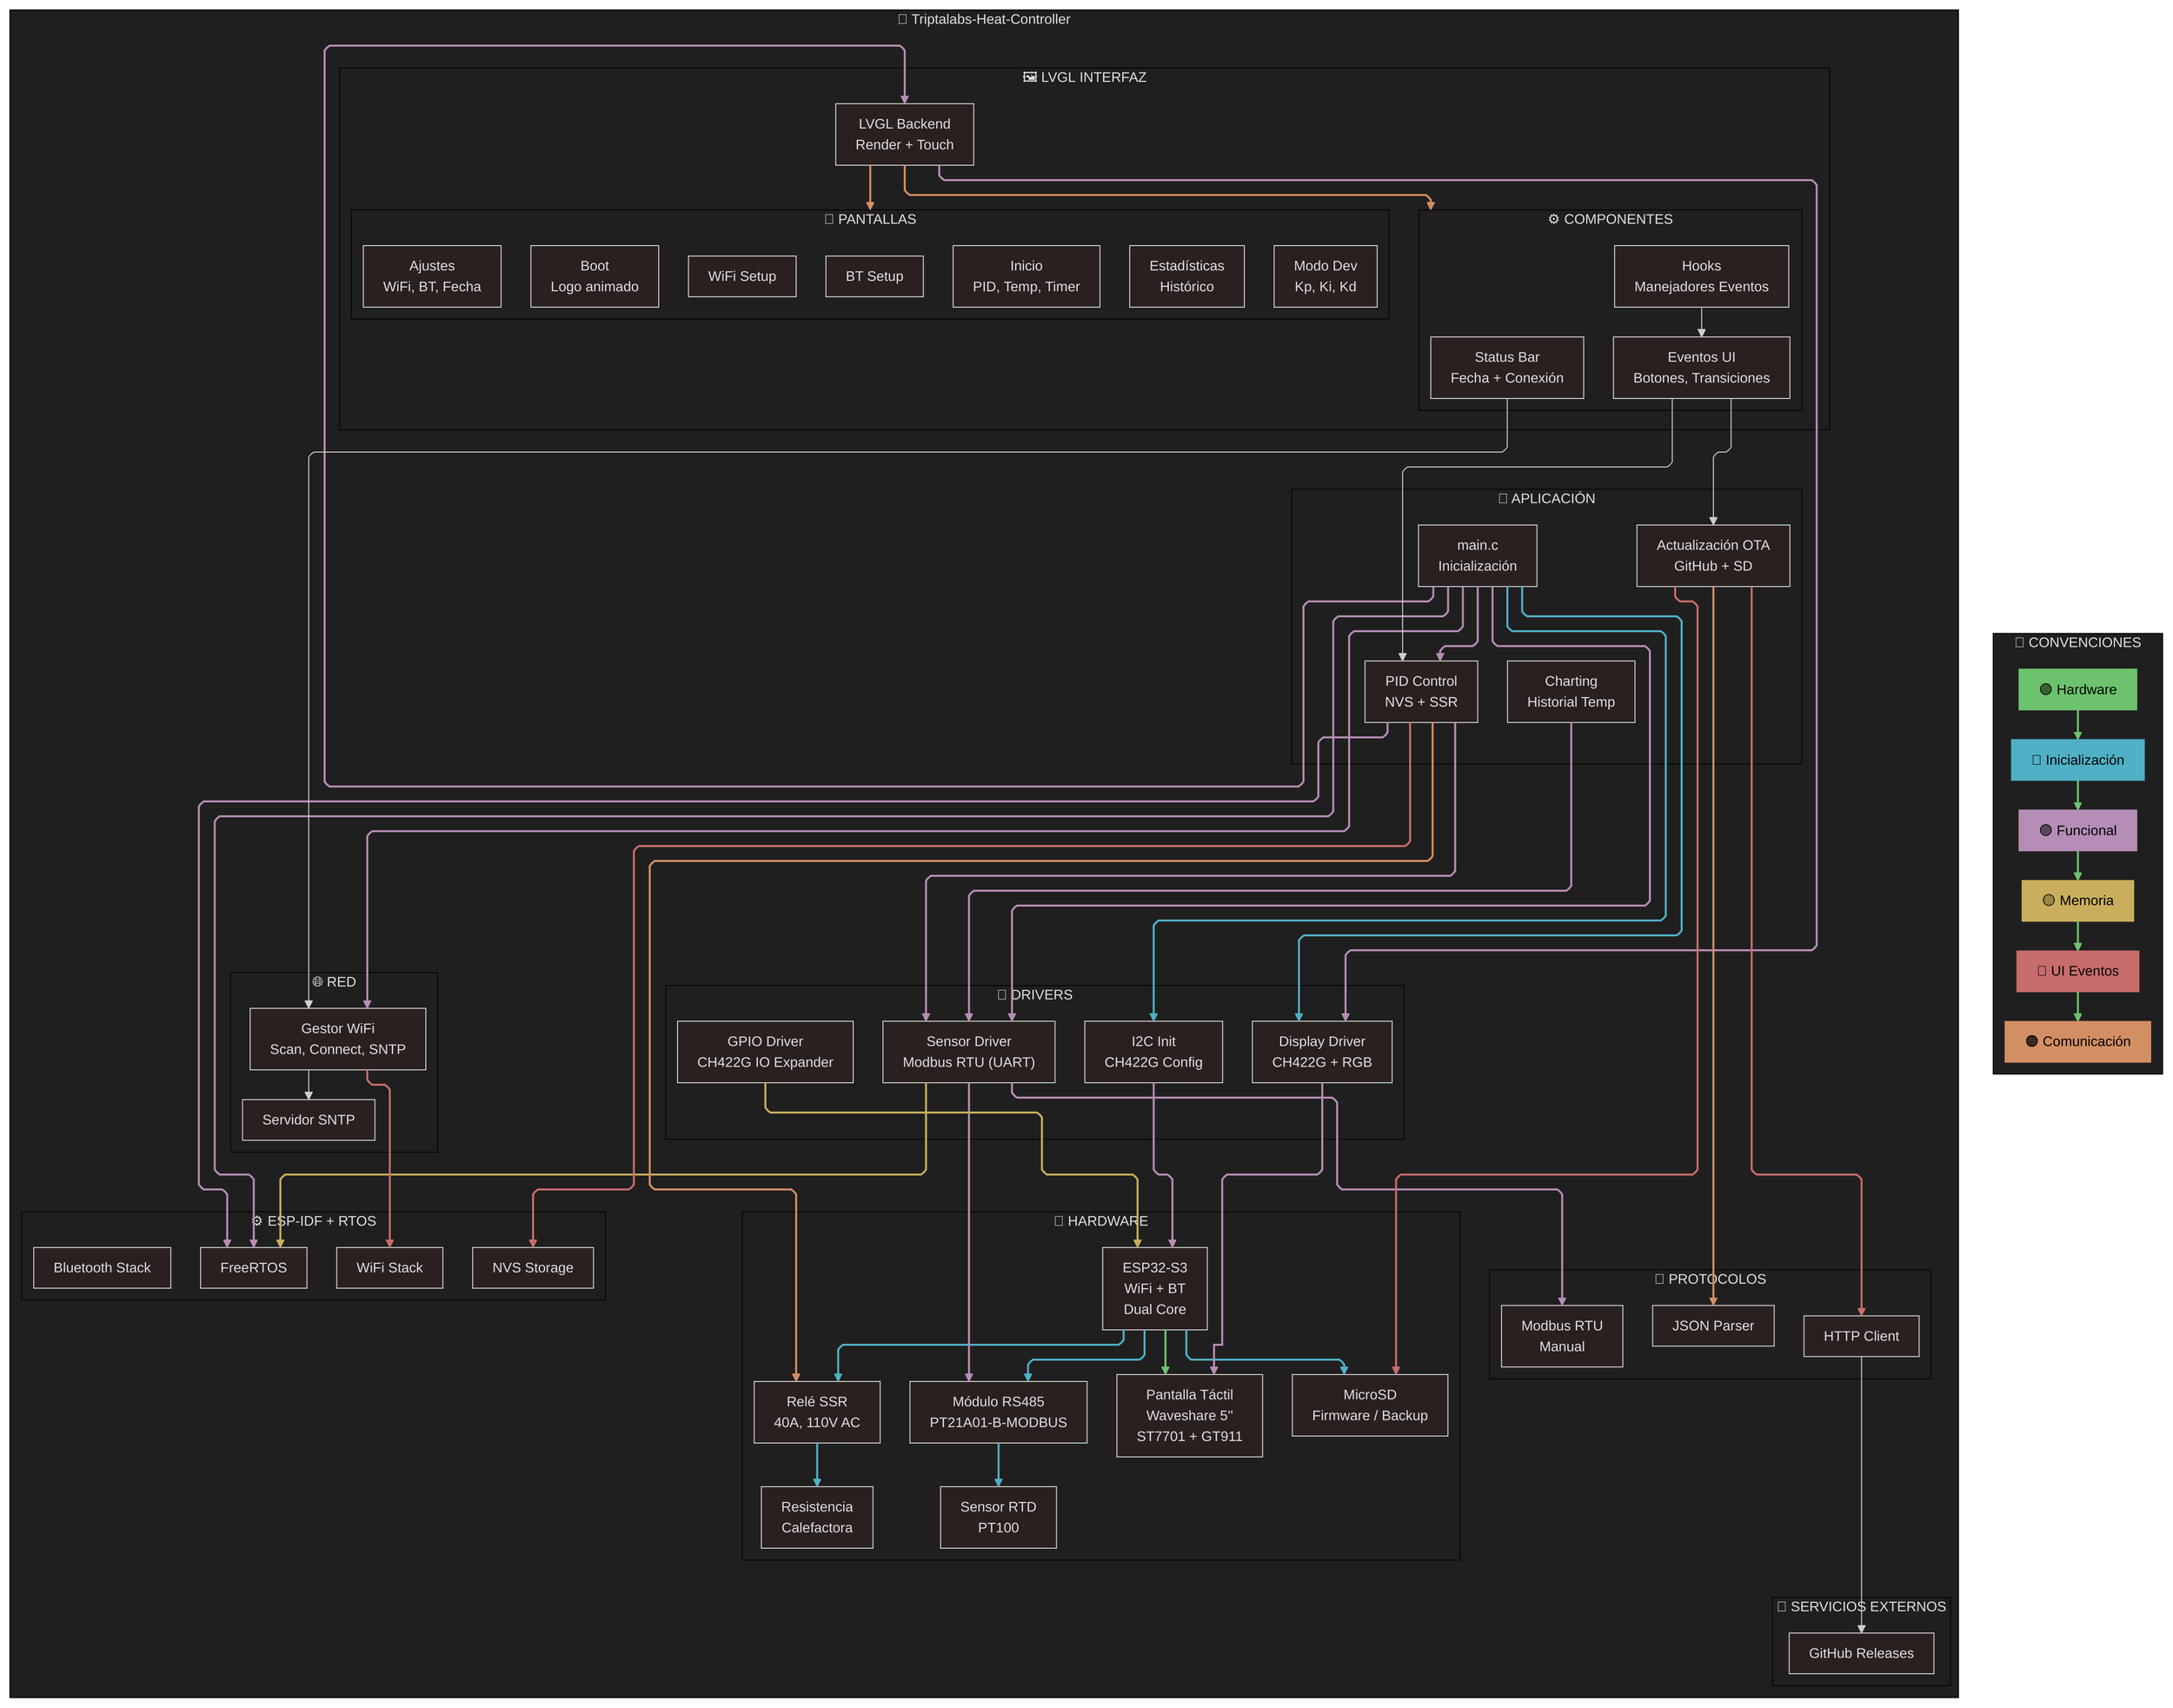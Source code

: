---
config:
  theme: neo-dark
  layout: elk
  flowchart:
    curve: linear
    nodeSpacing: 40
    rankSpacing: 50
    padding: 10
    htmlLabels: false
    useMaxWidth: false
    diagramPadding: 10
---

flowchart TB

%% =====================
%% 🎨 CONVENCIONES
%% =====================
subgraph CONVENCIONES["🎨 CONVENCIONES"]
    C1["🟢 Hardware"]
    C2["🔵 Inicialización"]
    C3["🟣 Funcional"]
    C4["🟡 Memoria"]
    C5["🔴 UI Eventos"]
    C6["🟠 Comunicación"]
    C1 --> C2 --> C3 --> C4 --> C5 --> C6
end

style C1 fill:#6DC36D,stroke:#6DC36D,color:#000000
style C2 fill:#4FB0C6,stroke:#4FB0C6,color:#000000
style C3 fill:#B58DB6,stroke:#B58DB6,color:#000000
style C4 fill:#C9AF5D,stroke:#C9AF5D,color:#000000
style C5 fill:#C86D6D,stroke:#C86D6D,color:#000000
style C6 fill:#D38F64,stroke:#D38F64,color:#000000

%% =====================
%% 🧪 TRIPTALABS-HEAT-CONTROLLER
%% =====================
subgraph SYSTEM["🧪 Triptalabs-Heat-Controller"]
    subgraph HW["🧱 HARDWARE"]
        ESP32["ESP32-S3
WiFi + BT
Dual Core"]
        DISPLAY["Pantalla Táctil
Waveshare 5''
ST7701 + GT911"]
        PT100["Sensor RTD
PT100"]
        RS485["Módulo RS485
PT21A01-B-MODBUS"]
        SSR["Relé SSR
40A, 110V AC"]
        HEATER["Resistencia
Calefactora"]
        SDCARD["MicroSD
Firmware / Backup"]
    end

    subgraph RTOS["⚙️ ESP-IDF + RTOS"]
        FREERTOS["FreeRTOS"]
        WIFI_STACK["WiFi Stack"]
        BT_STACK["Bluetooth Stack"]
        NVS["NVS Storage"]
    end

    subgraph DRIVERS["🧰 DRIVERS"]
        CONFIG_DRV["I2C Init
CH422G Config"]
        DISPLAY_DRV["Display Driver
CH422G + RGB"]
        SENSOR_DRV["Sensor Driver
Modbus RTU (UART)"]
        IO_DRV["GPIO Driver
CH422G IO Expander"]
    end

    subgraph CORE["🧠 APLICACIÓN"]
        MAIN["main.c
Inicialización"]
        PID["PID Control
 NVS + SSR"]
        UPDATE["Actualización OTA
GitHub + SD"]
        CHART["Charting
Historial Temp"]
    end

    subgraph SCREENS["🧩 PANTALLAS"]
        BOOT["Boot
Logo animado"]
        HOME["Inicio
PID, Temp, Timer"]
        SETTINGS["Ajustes
WiFi, BT, Fecha"]
        STATS["Estadísticas
Histórico"]
        DEV["Modo Dev
Kp, Ki, Kd"]
        WIFI_SCREEN["WiFi Setup"]
        BT_SCREEN["BT Setup"]
    end

    subgraph COMPONENTS["⚙️ COMPONENTES"]
        STATUSBAR["Status Bar
Fecha + Conexión"]
        HOOKS["Hooks
Manejadores Eventos"]
        EVENTS["Eventos UI
Botones, Transiciones"]
    end

    subgraph GUI["🖼️ LVGL INTERFAZ"]
        LVGL_PORT["LVGL Backend
Render + Touch"]
        SCREENS
        COMPONENTS
    end

    subgraph NET["🌐 RED"]
        WIFI_MGR["Gestor WiFi
Scan, Connect, SNTP"]
        SNTP["Servidor SNTP"]
    end

    subgraph PROTO["📡 PROTOCOLOS"]
        MODBUS["Modbus RTU
Manual"]
        HTTP["HTTP Client"]
        JSON["JSON Parser"]
    end

    subgraph EXT["🔗 SERVICIOS EXTERNOS"]
        GITHUB["GitHub Releases"]
    end
end

%% =====================
%% 🔌 CONEXIONES Y ESTILO
%% =====================

%% 🟢 Hardware
ESP32 --> DISPLAY
ESP32 --> RS485
ESP32 --> SDCARD
ESP32 --> SSR
RS485 --> PT100
SSR --> HEATER
linkStyle 0,1,2,3,4,5 stroke:#6DC36D,stroke-width:2px

%% 🔵 Inicialización
MAIN --> CONFIG_DRV
MAIN --> DISPLAY_DRV
MAIN --> SENSOR_DRV
MAIN --> PID
MAIN --> LVGL_PORT
MAIN --> WIFI_MGR
MAIN --> FREERTOS
linkStyle 6,7,8,9,10,11,12 stroke:#4FB0C6,stroke-width:2px

%% 🟣 Funcional
CONFIG_DRV --> ESP32
DISPLAY_DRV --> DISPLAY
SENSOR_DRV --> RS485
SENSOR_DRV --> MODBUS
SENSOR_DRV --> FREERTOS
IO_DRV --> ESP32
PID --> SSR
PID --> SENSOR_DRV
PID --> FREERTOS
CHART --> SENSOR_DRV
LVGL_PORT --> DISPLAY_DRV
LVGL_PORT --> SCREENS
LVGL_PORT --> COMPONENTS
linkStyle 13,14,15,16,17,18,19,20,21,25,26,27,28 stroke:#B58DB6,stroke-width:2px

%% 🟡 Memoria
PID --> NVS
UPDATE --> SDCARD
linkStyle 22,23 stroke:#C9AF5D,stroke-width:2px

%% 🟠 Comunicación
UPDATE --> HTTP
UPDATE --> JSON
WIFI_MGR --> WIFI_STACK
WIFI_MGR --> SNTP
HTTP --> GITHUB
linkStyle 24,29,30,34 stroke:#D38F64,stroke-width:2px

%% 🔴 UI Eventos
HOOKS --> EVENTS
EVENTS --> PID
EVENTS --> UPDATE
STATUSBAR --> WIFI_MGR
linkStyle 31,32,33,35 stroke:#C86D6D,stroke-width:2px